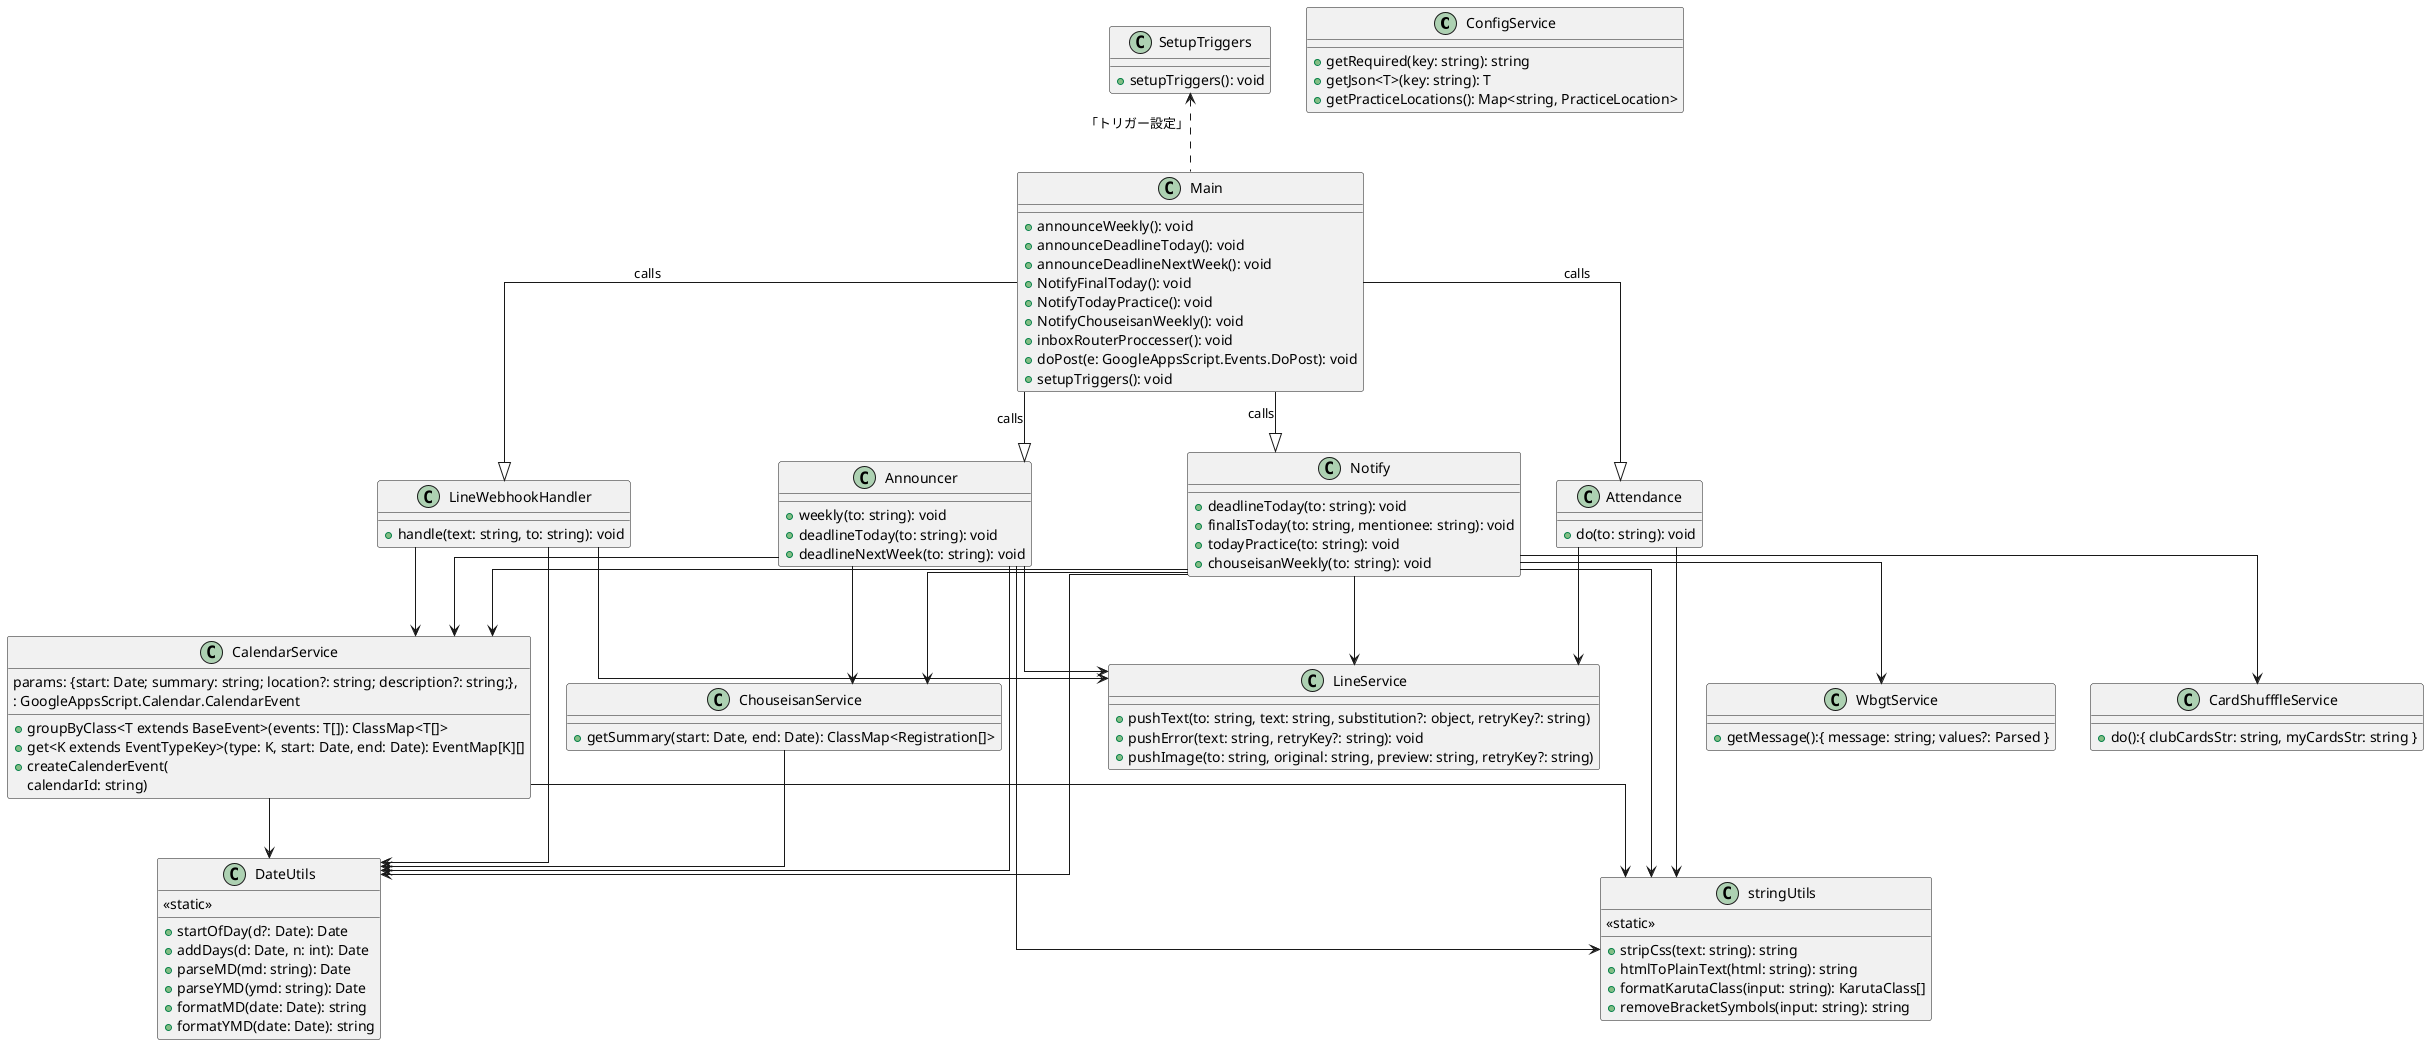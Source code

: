 @startuml class diagram
skinparam linetype ortho

class ConfigService {
  +getRequired(key: string): string
  +getJson<T>(key: string): T
  +getPracticeLocations(): Map<string, PracticeLocation>
}

class DateUtils {
  <<static>>
  +startOfDay(d?: Date): Date
  +addDays(d: Date, n: int): Date
  +parseMD(md: string): Date
  +parseYMD(ymd: string): Date
  +formatMD(date: Date): string
  +formatYMD(date: Date): string
}

class stringUtils {
  <<static>>
  +stripCss(text: string): string
  +htmlToPlainText(html: string): string
  +formatKarutaClass(input: string): KarutaClass[]
  +removeBracketSymbols(input: string): string
}

class LineService {
  +pushText(to: string, text: string, substitution?: object, retryKey?: string)
  +pushError(text: string, retryKey?: string): void
  +pushImage(to: string, original: string, preview: string, retryKey?: string)
}

class ChouseisanService {
  +getSummary(start: Date, end: Date): ClassMap<Registration[]>
}
class CalendarService {
  +groupByClass<T extends BaseEvent>(events: T[]): ClassMap<T[]>
  +get<K extends EventTypeKey>(type: K, start: Date, end: Date): EventMap[K][]
  +createCalenderEvent(
  params: {start: Date; summary: string; location?: string; description?: string;}, 
  calendarId: string)
  : GoogleAppsScript.Calendar.CalendarEvent 
 }

class LineWebhookHandler{
  +handle(text: string, to: string): void
}

class CardShufffleService{
  +do():{ clubCardsStr: string, myCardsStr: string }
}

class WbgtService{
  +getMessage():{ message: string; values?: Parsed } 
}

class Announcer {
  +weekly(to: string): void
  +deadlineToday(to: string): void
  +deadlineNextWeek(to: string): void
}

class Notify {
  +deadlineToday(to: string): void
  +finalIsToday(to: string, mentionee: string): void
  +todayPractice(to: string): void
  +chouseisanWeekly(to: string): void
}

class Attendance {
  +do(to: string): void
}

class Main {  
  +announceWeekly(): void
  +announceDeadlineToday(): void
  +announceDeadlineNextWeek(): void
  +NotifyFinalToday(): void
  +NotifyTodayPractice(): void
  +NotifyChouseisanWeekly(): void
  +inboxRouterProccesser(): void
  +doPost(e: GoogleAppsScript.Events.DoPost): void
  ' +sendMonthlyCalendar(): void
  +setupTriggers(): void
}

class SetupTriggers {
  +setupTriggers(): void
}

' ————————————————————————————————————————————
' 関係（矢印）の向きと相対配置を指定
' ————————————————————————————————————————————

' Main 
Main -down-|> Announcer : calls
Main -down-|> Notify : calls
Main -down-|> Attendance : calls
Main -down-|> LineWebhookHandler : calls

' Announcer 
Announcer -down-> DateUtils
Announcer -down-> stringUtils
Announcer -down-> LineService
Announcer -down-> CalendarService
Announcer -down-> ChouseisanService

' Notify 
Notify -down-> DateUtils
Notify -down-> CardShufffleService
Notify -down-> ChouseisanService
Notify -down-> WbgtService
Notify -down-> LineService
Notify -down-> CalendarService
Notify -down-> stringUtils

' ChouseisanService
ChouseisanService -down-> DateUtils

' ChouseisanService
CalendarService -down-> stringUtils

' LineWebhookHandler
LineWebhookHandler -down-> DateUtils
LineWebhookHandler -down-> LineService
LineWebhookHandler -down-> CalendarService

' Attendance
Attendance -down-> LineService
Attendance -down-> stringUtils

CalendarService -down-> DateUtils

Main .up.> SetupTriggers : 「トリガー設定」

@enduml
